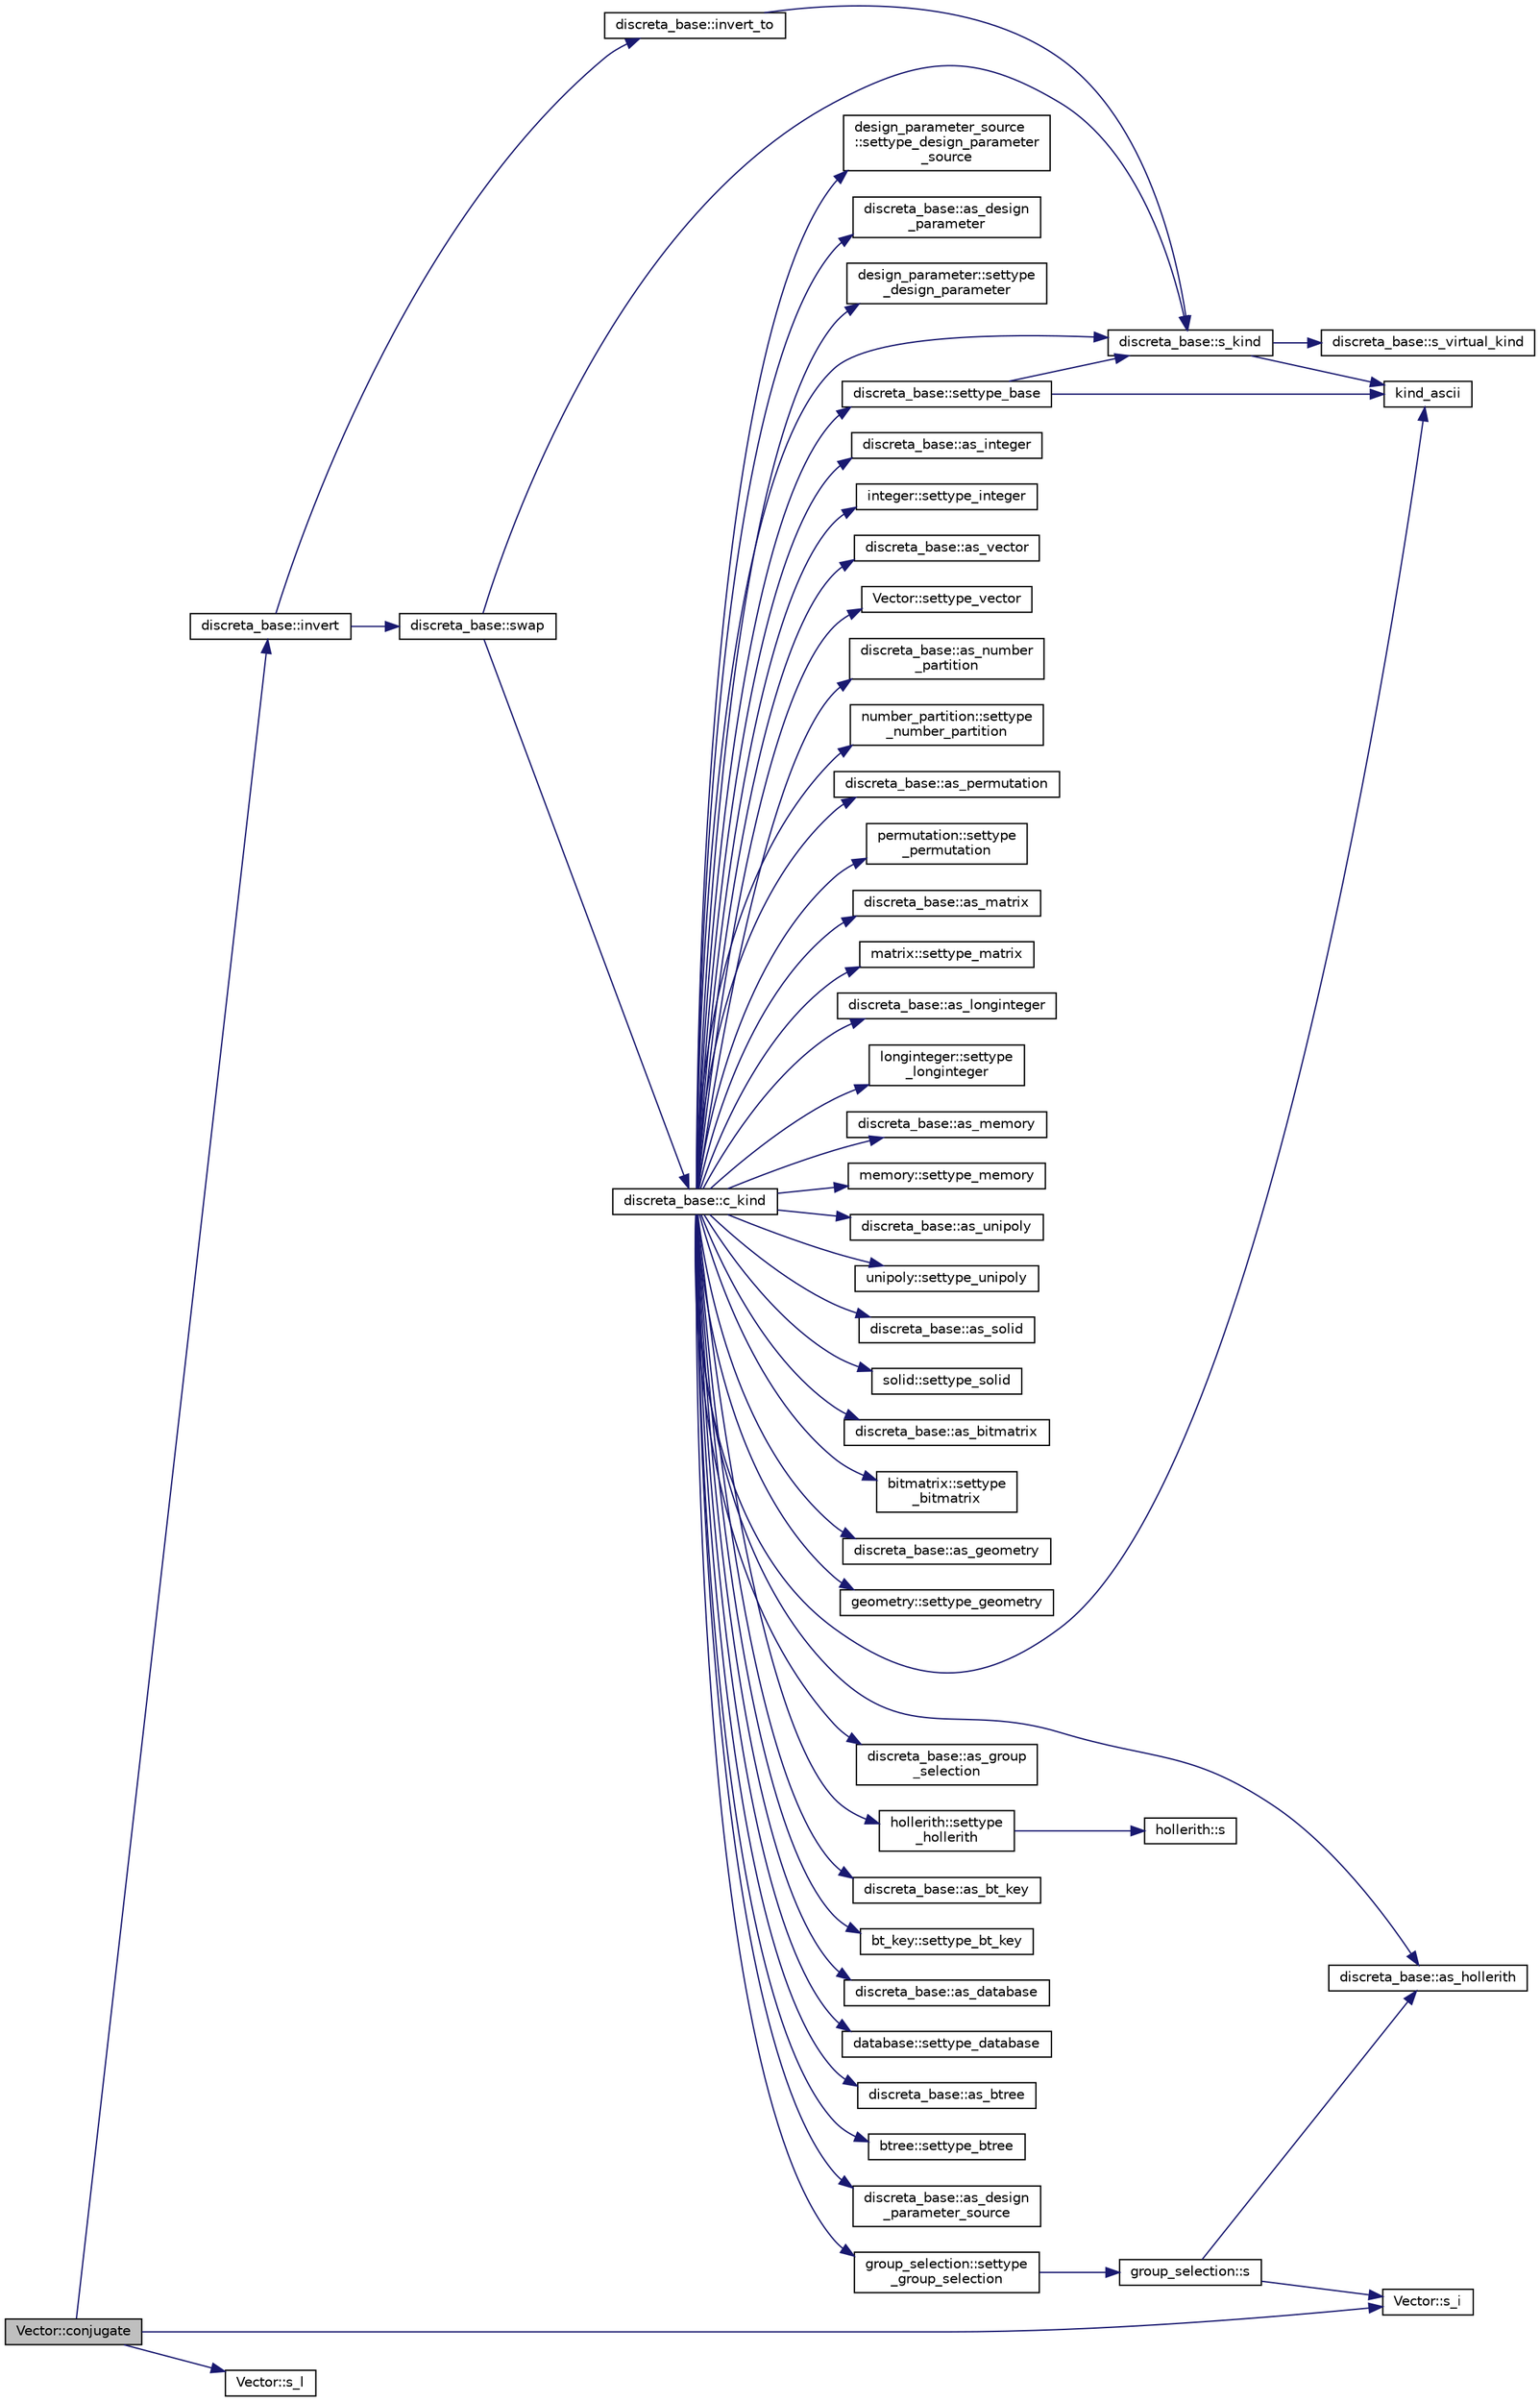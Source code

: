 digraph "Vector::conjugate"
{
  edge [fontname="Helvetica",fontsize="10",labelfontname="Helvetica",labelfontsize="10"];
  node [fontname="Helvetica",fontsize="10",shape=record];
  rankdir="LR";
  Node717 [label="Vector::conjugate",height=0.2,width=0.4,color="black", fillcolor="grey75", style="filled", fontcolor="black"];
  Node717 -> Node718 [color="midnightblue",fontsize="10",style="solid",fontname="Helvetica"];
  Node718 [label="discreta_base::invert",height=0.2,width=0.4,color="black", fillcolor="white", style="filled",URL="$d7/d71/classdiscreta__base.html#a3c415a064ce76e183f000912875dea74"];
  Node718 -> Node719 [color="midnightblue",fontsize="10",style="solid",fontname="Helvetica"];
  Node719 [label="discreta_base::invert_to",height=0.2,width=0.4,color="black", fillcolor="white", style="filled",URL="$d7/d71/classdiscreta__base.html#a874a5ffb467f3896604a3c9bdf0cca50"];
  Node719 -> Node720 [color="midnightblue",fontsize="10",style="solid",fontname="Helvetica"];
  Node720 [label="discreta_base::s_kind",height=0.2,width=0.4,color="black", fillcolor="white", style="filled",URL="$d7/d71/classdiscreta__base.html#a8a830025c74adbbc3362418a7c2ba157"];
  Node720 -> Node721 [color="midnightblue",fontsize="10",style="solid",fontname="Helvetica"];
  Node721 [label="discreta_base::s_virtual_kind",height=0.2,width=0.4,color="black", fillcolor="white", style="filled",URL="$d7/d71/classdiscreta__base.html#a52778a6d6943a468be083d0785d418fb"];
  Node720 -> Node722 [color="midnightblue",fontsize="10",style="solid",fontname="Helvetica"];
  Node722 [label="kind_ascii",height=0.2,width=0.4,color="black", fillcolor="white", style="filled",URL="$d9/d60/discreta_8h.html#ad0ce825a9f29bc6cec27e1b64cfe27bf"];
  Node718 -> Node723 [color="midnightblue",fontsize="10",style="solid",fontname="Helvetica"];
  Node723 [label="discreta_base::swap",height=0.2,width=0.4,color="black", fillcolor="white", style="filled",URL="$d7/d71/classdiscreta__base.html#a2e8acbb9d3476675dac5b6a583b0293e"];
  Node723 -> Node720 [color="midnightblue",fontsize="10",style="solid",fontname="Helvetica"];
  Node723 -> Node724 [color="midnightblue",fontsize="10",style="solid",fontname="Helvetica"];
  Node724 [label="discreta_base::c_kind",height=0.2,width=0.4,color="black", fillcolor="white", style="filled",URL="$d7/d71/classdiscreta__base.html#adc2ff61589c2d083688e7a43f333cb62"];
  Node724 -> Node725 [color="midnightblue",fontsize="10",style="solid",fontname="Helvetica"];
  Node725 [label="discreta_base::settype_base",height=0.2,width=0.4,color="black", fillcolor="white", style="filled",URL="$d7/d71/classdiscreta__base.html#a4f42899a89447d1c3993ea07c38f8ad4"];
  Node725 -> Node720 [color="midnightblue",fontsize="10",style="solid",fontname="Helvetica"];
  Node725 -> Node722 [color="midnightblue",fontsize="10",style="solid",fontname="Helvetica"];
  Node724 -> Node726 [color="midnightblue",fontsize="10",style="solid",fontname="Helvetica"];
  Node726 [label="discreta_base::as_integer",height=0.2,width=0.4,color="black", fillcolor="white", style="filled",URL="$d7/d71/classdiscreta__base.html#a00d7691eaf874fd283d942692fe8dd26"];
  Node724 -> Node727 [color="midnightblue",fontsize="10",style="solid",fontname="Helvetica"];
  Node727 [label="integer::settype_integer",height=0.2,width=0.4,color="black", fillcolor="white", style="filled",URL="$d0/de5/classinteger.html#a6265c65ef311229acd513d748faba796"];
  Node724 -> Node728 [color="midnightblue",fontsize="10",style="solid",fontname="Helvetica"];
  Node728 [label="discreta_base::as_vector",height=0.2,width=0.4,color="black", fillcolor="white", style="filled",URL="$d7/d71/classdiscreta__base.html#a7bdd6cae39c380b128ee9e17e42cf020"];
  Node724 -> Node729 [color="midnightblue",fontsize="10",style="solid",fontname="Helvetica"];
  Node729 [label="Vector::settype_vector",height=0.2,width=0.4,color="black", fillcolor="white", style="filled",URL="$d5/db2/class_vector.html#a34e0d00b18c051f23904a8429fa6c8b4"];
  Node724 -> Node730 [color="midnightblue",fontsize="10",style="solid",fontname="Helvetica"];
  Node730 [label="discreta_base::as_number\l_partition",height=0.2,width=0.4,color="black", fillcolor="white", style="filled",URL="$d7/d71/classdiscreta__base.html#a307aa09de0e925d46697707968ffab00"];
  Node724 -> Node731 [color="midnightblue",fontsize="10",style="solid",fontname="Helvetica"];
  Node731 [label="number_partition::settype\l_number_partition",height=0.2,width=0.4,color="black", fillcolor="white", style="filled",URL="$df/d50/classnumber__partition.html#a3aaec1b557758f643ffc8555bbc358be"];
  Node724 -> Node732 [color="midnightblue",fontsize="10",style="solid",fontname="Helvetica"];
  Node732 [label="discreta_base::as_permutation",height=0.2,width=0.4,color="black", fillcolor="white", style="filled",URL="$d7/d71/classdiscreta__base.html#aa4e72f36a82984239b12ae831e131098"];
  Node724 -> Node733 [color="midnightblue",fontsize="10",style="solid",fontname="Helvetica"];
  Node733 [label="permutation::settype\l_permutation",height=0.2,width=0.4,color="black", fillcolor="white", style="filled",URL="$d0/d08/classpermutation.html#af1eea29f86195cede9562e444664c28c"];
  Node724 -> Node734 [color="midnightblue",fontsize="10",style="solid",fontname="Helvetica"];
  Node734 [label="discreta_base::as_matrix",height=0.2,width=0.4,color="black", fillcolor="white", style="filled",URL="$d7/d71/classdiscreta__base.html#ae4d7f56d917a4707b838fbffde6467ff"];
  Node724 -> Node735 [color="midnightblue",fontsize="10",style="solid",fontname="Helvetica"];
  Node735 [label="matrix::settype_matrix",height=0.2,width=0.4,color="black", fillcolor="white", style="filled",URL="$d1/d8d/classmatrix.html#a1780283a64a789e4084d792683d276bb"];
  Node724 -> Node736 [color="midnightblue",fontsize="10",style="solid",fontname="Helvetica"];
  Node736 [label="discreta_base::as_longinteger",height=0.2,width=0.4,color="black", fillcolor="white", style="filled",URL="$d7/d71/classdiscreta__base.html#a20a094639eb711b10c8694c51937f7cd"];
  Node724 -> Node737 [color="midnightblue",fontsize="10",style="solid",fontname="Helvetica"];
  Node737 [label="longinteger::settype\l_longinteger",height=0.2,width=0.4,color="black", fillcolor="white", style="filled",URL="$d3/d71/classlonginteger.html#ae5f811ece8df31b9ff114368a18e1dc5"];
  Node724 -> Node738 [color="midnightblue",fontsize="10",style="solid",fontname="Helvetica"];
  Node738 [label="discreta_base::as_memory",height=0.2,width=0.4,color="black", fillcolor="white", style="filled",URL="$d7/d71/classdiscreta__base.html#ad94b2d7dce0cd4fa22db57f6e79c4bd2"];
  Node724 -> Node739 [color="midnightblue",fontsize="10",style="solid",fontname="Helvetica"];
  Node739 [label="memory::settype_memory",height=0.2,width=0.4,color="black", fillcolor="white", style="filled",URL="$d8/d99/classmemory.html#a33aae277f9b8fe36b02e9d5da895451b"];
  Node724 -> Node740 [color="midnightblue",fontsize="10",style="solid",fontname="Helvetica"];
  Node740 [label="discreta_base::as_unipoly",height=0.2,width=0.4,color="black", fillcolor="white", style="filled",URL="$d7/d71/classdiscreta__base.html#ad50d8027f039fe5c2478cddb243adc9d"];
  Node724 -> Node741 [color="midnightblue",fontsize="10",style="solid",fontname="Helvetica"];
  Node741 [label="unipoly::settype_unipoly",height=0.2,width=0.4,color="black", fillcolor="white", style="filled",URL="$d1/d89/classunipoly.html#a8db854fcc85c5e1150b1f1b1c005c95b"];
  Node724 -> Node742 [color="midnightblue",fontsize="10",style="solid",fontname="Helvetica"];
  Node742 [label="discreta_base::as_solid",height=0.2,width=0.4,color="black", fillcolor="white", style="filled",URL="$d7/d71/classdiscreta__base.html#a1fc5f2b85ec97ab0a69dd64903c970a5"];
  Node724 -> Node743 [color="midnightblue",fontsize="10",style="solid",fontname="Helvetica"];
  Node743 [label="solid::settype_solid",height=0.2,width=0.4,color="black", fillcolor="white", style="filled",URL="$d8/def/classsolid.html#a775bd4821f75a8aee4ea3d4335ff90e0"];
  Node724 -> Node744 [color="midnightblue",fontsize="10",style="solid",fontname="Helvetica"];
  Node744 [label="discreta_base::as_bitmatrix",height=0.2,width=0.4,color="black", fillcolor="white", style="filled",URL="$d7/d71/classdiscreta__base.html#a071ad54ea8ef6c9d1d15f532e5a76df6"];
  Node724 -> Node745 [color="midnightblue",fontsize="10",style="solid",fontname="Helvetica"];
  Node745 [label="bitmatrix::settype\l_bitmatrix",height=0.2,width=0.4,color="black", fillcolor="white", style="filled",URL="$de/dc8/classbitmatrix.html#acb571d947f9526665ebbdc0ce3e2a973"];
  Node724 -> Node746 [color="midnightblue",fontsize="10",style="solid",fontname="Helvetica"];
  Node746 [label="discreta_base::as_geometry",height=0.2,width=0.4,color="black", fillcolor="white", style="filled",URL="$d7/d71/classdiscreta__base.html#a38fc7b4cdd830703e9d87354b79bc5c8"];
  Node724 -> Node747 [color="midnightblue",fontsize="10",style="solid",fontname="Helvetica"];
  Node747 [label="geometry::settype_geometry",height=0.2,width=0.4,color="black", fillcolor="white", style="filled",URL="$da/d44/classgeometry.html#ab4a336baba6a3f56f5ffa053a5be5ba7"];
  Node724 -> Node748 [color="midnightblue",fontsize="10",style="solid",fontname="Helvetica"];
  Node748 [label="discreta_base::as_hollerith",height=0.2,width=0.4,color="black", fillcolor="white", style="filled",URL="$d7/d71/classdiscreta__base.html#a3e66f82711f314710107e2f29e589690"];
  Node724 -> Node749 [color="midnightblue",fontsize="10",style="solid",fontname="Helvetica"];
  Node749 [label="hollerith::settype\l_hollerith",height=0.2,width=0.4,color="black", fillcolor="white", style="filled",URL="$d8/d99/classhollerith.html#a23bbd4acfc88a0e90f1245f243f51f76"];
  Node749 -> Node750 [color="midnightblue",fontsize="10",style="solid",fontname="Helvetica"];
  Node750 [label="hollerith::s",height=0.2,width=0.4,color="black", fillcolor="white", style="filled",URL="$d8/d99/classhollerith.html#af61fce2d06f211b25fe3838e4dfee77a"];
  Node724 -> Node751 [color="midnightblue",fontsize="10",style="solid",fontname="Helvetica"];
  Node751 [label="discreta_base::as_group\l_selection",height=0.2,width=0.4,color="black", fillcolor="white", style="filled",URL="$d7/d71/classdiscreta__base.html#aae1bac4883c567718bef9fb610abbdc8"];
  Node724 -> Node752 [color="midnightblue",fontsize="10",style="solid",fontname="Helvetica"];
  Node752 [label="group_selection::settype\l_group_selection",height=0.2,width=0.4,color="black", fillcolor="white", style="filled",URL="$d6/db0/classgroup__selection.html#a015ed73b7b8d784bedd4d11ac1fc0ec1"];
  Node752 -> Node753 [color="midnightblue",fontsize="10",style="solid",fontname="Helvetica"];
  Node753 [label="group_selection::s",height=0.2,width=0.4,color="black", fillcolor="white", style="filled",URL="$d6/db0/classgroup__selection.html#a686cb0c6a3a040796b112b8007ea8223"];
  Node753 -> Node754 [color="midnightblue",fontsize="10",style="solid",fontname="Helvetica"];
  Node754 [label="Vector::s_i",height=0.2,width=0.4,color="black", fillcolor="white", style="filled",URL="$d5/db2/class_vector.html#a1c4fe1752523df8119f70dd550244871"];
  Node753 -> Node748 [color="midnightblue",fontsize="10",style="solid",fontname="Helvetica"];
  Node724 -> Node755 [color="midnightblue",fontsize="10",style="solid",fontname="Helvetica"];
  Node755 [label="discreta_base::as_bt_key",height=0.2,width=0.4,color="black", fillcolor="white", style="filled",URL="$d7/d71/classdiscreta__base.html#a2734c6e08dca17cf6588bd5064ec1b9f"];
  Node724 -> Node756 [color="midnightblue",fontsize="10",style="solid",fontname="Helvetica"];
  Node756 [label="bt_key::settype_bt_key",height=0.2,width=0.4,color="black", fillcolor="white", style="filled",URL="$d1/de5/classbt__key.html#a352bb10beb7c789d8d29373035824800"];
  Node724 -> Node757 [color="midnightblue",fontsize="10",style="solid",fontname="Helvetica"];
  Node757 [label="discreta_base::as_database",height=0.2,width=0.4,color="black", fillcolor="white", style="filled",URL="$d7/d71/classdiscreta__base.html#ab055d39d58210a2b03ba3d33703b09a9"];
  Node724 -> Node758 [color="midnightblue",fontsize="10",style="solid",fontname="Helvetica"];
  Node758 [label="database::settype_database",height=0.2,width=0.4,color="black", fillcolor="white", style="filled",URL="$db/d72/classdatabase.html#a014639aa001462e480eb1f3984839b72"];
  Node724 -> Node759 [color="midnightblue",fontsize="10",style="solid",fontname="Helvetica"];
  Node759 [label="discreta_base::as_btree",height=0.2,width=0.4,color="black", fillcolor="white", style="filled",URL="$d7/d71/classdiscreta__base.html#a78e76674cef2ec113c17989c11288778"];
  Node724 -> Node760 [color="midnightblue",fontsize="10",style="solid",fontname="Helvetica"];
  Node760 [label="btree::settype_btree",height=0.2,width=0.4,color="black", fillcolor="white", style="filled",URL="$dd/db0/classbtree.html#a5a1b9773c848908a6050cc733d2d9780"];
  Node724 -> Node761 [color="midnightblue",fontsize="10",style="solid",fontname="Helvetica"];
  Node761 [label="discreta_base::as_design\l_parameter_source",height=0.2,width=0.4,color="black", fillcolor="white", style="filled",URL="$d7/d71/classdiscreta__base.html#a59cbf837c6582ded5bc586265d13d81a"];
  Node724 -> Node762 [color="midnightblue",fontsize="10",style="solid",fontname="Helvetica"];
  Node762 [label="design_parameter_source\l::settype_design_parameter\l_source",height=0.2,width=0.4,color="black", fillcolor="white", style="filled",URL="$df/d4b/classdesign__parameter__source.html#a3af3b851df87bd1661fb9c9ce18822c8"];
  Node724 -> Node763 [color="midnightblue",fontsize="10",style="solid",fontname="Helvetica"];
  Node763 [label="discreta_base::as_design\l_parameter",height=0.2,width=0.4,color="black", fillcolor="white", style="filled",URL="$d7/d71/classdiscreta__base.html#aab24ff38ea1c5471ab3de42e014d0f2a"];
  Node724 -> Node764 [color="midnightblue",fontsize="10",style="solid",fontname="Helvetica"];
  Node764 [label="design_parameter::settype\l_design_parameter",height=0.2,width=0.4,color="black", fillcolor="white", style="filled",URL="$da/d94/classdesign__parameter.html#a8b19d277f2b7d09c2531a527dfc0359e"];
  Node724 -> Node722 [color="midnightblue",fontsize="10",style="solid",fontname="Helvetica"];
  Node724 -> Node720 [color="midnightblue",fontsize="10",style="solid",fontname="Helvetica"];
  Node717 -> Node765 [color="midnightblue",fontsize="10",style="solid",fontname="Helvetica"];
  Node765 [label="Vector::s_l",height=0.2,width=0.4,color="black", fillcolor="white", style="filled",URL="$d5/db2/class_vector.html#ad2dc082288f858d22a528832289e0704"];
  Node717 -> Node754 [color="midnightblue",fontsize="10",style="solid",fontname="Helvetica"];
}
